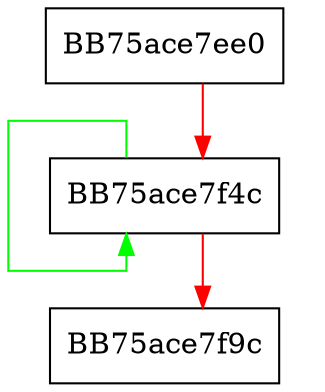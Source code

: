 digraph _config_lookup_tables_const_buffer {
  node [shape="box"];
  graph [splines=ortho];
  BB75ace7ee0 -> BB75ace7f4c [color="red"];
  BB75ace7f4c -> BB75ace7f4c [color="green"];
  BB75ace7f4c -> BB75ace7f9c [color="red"];
}